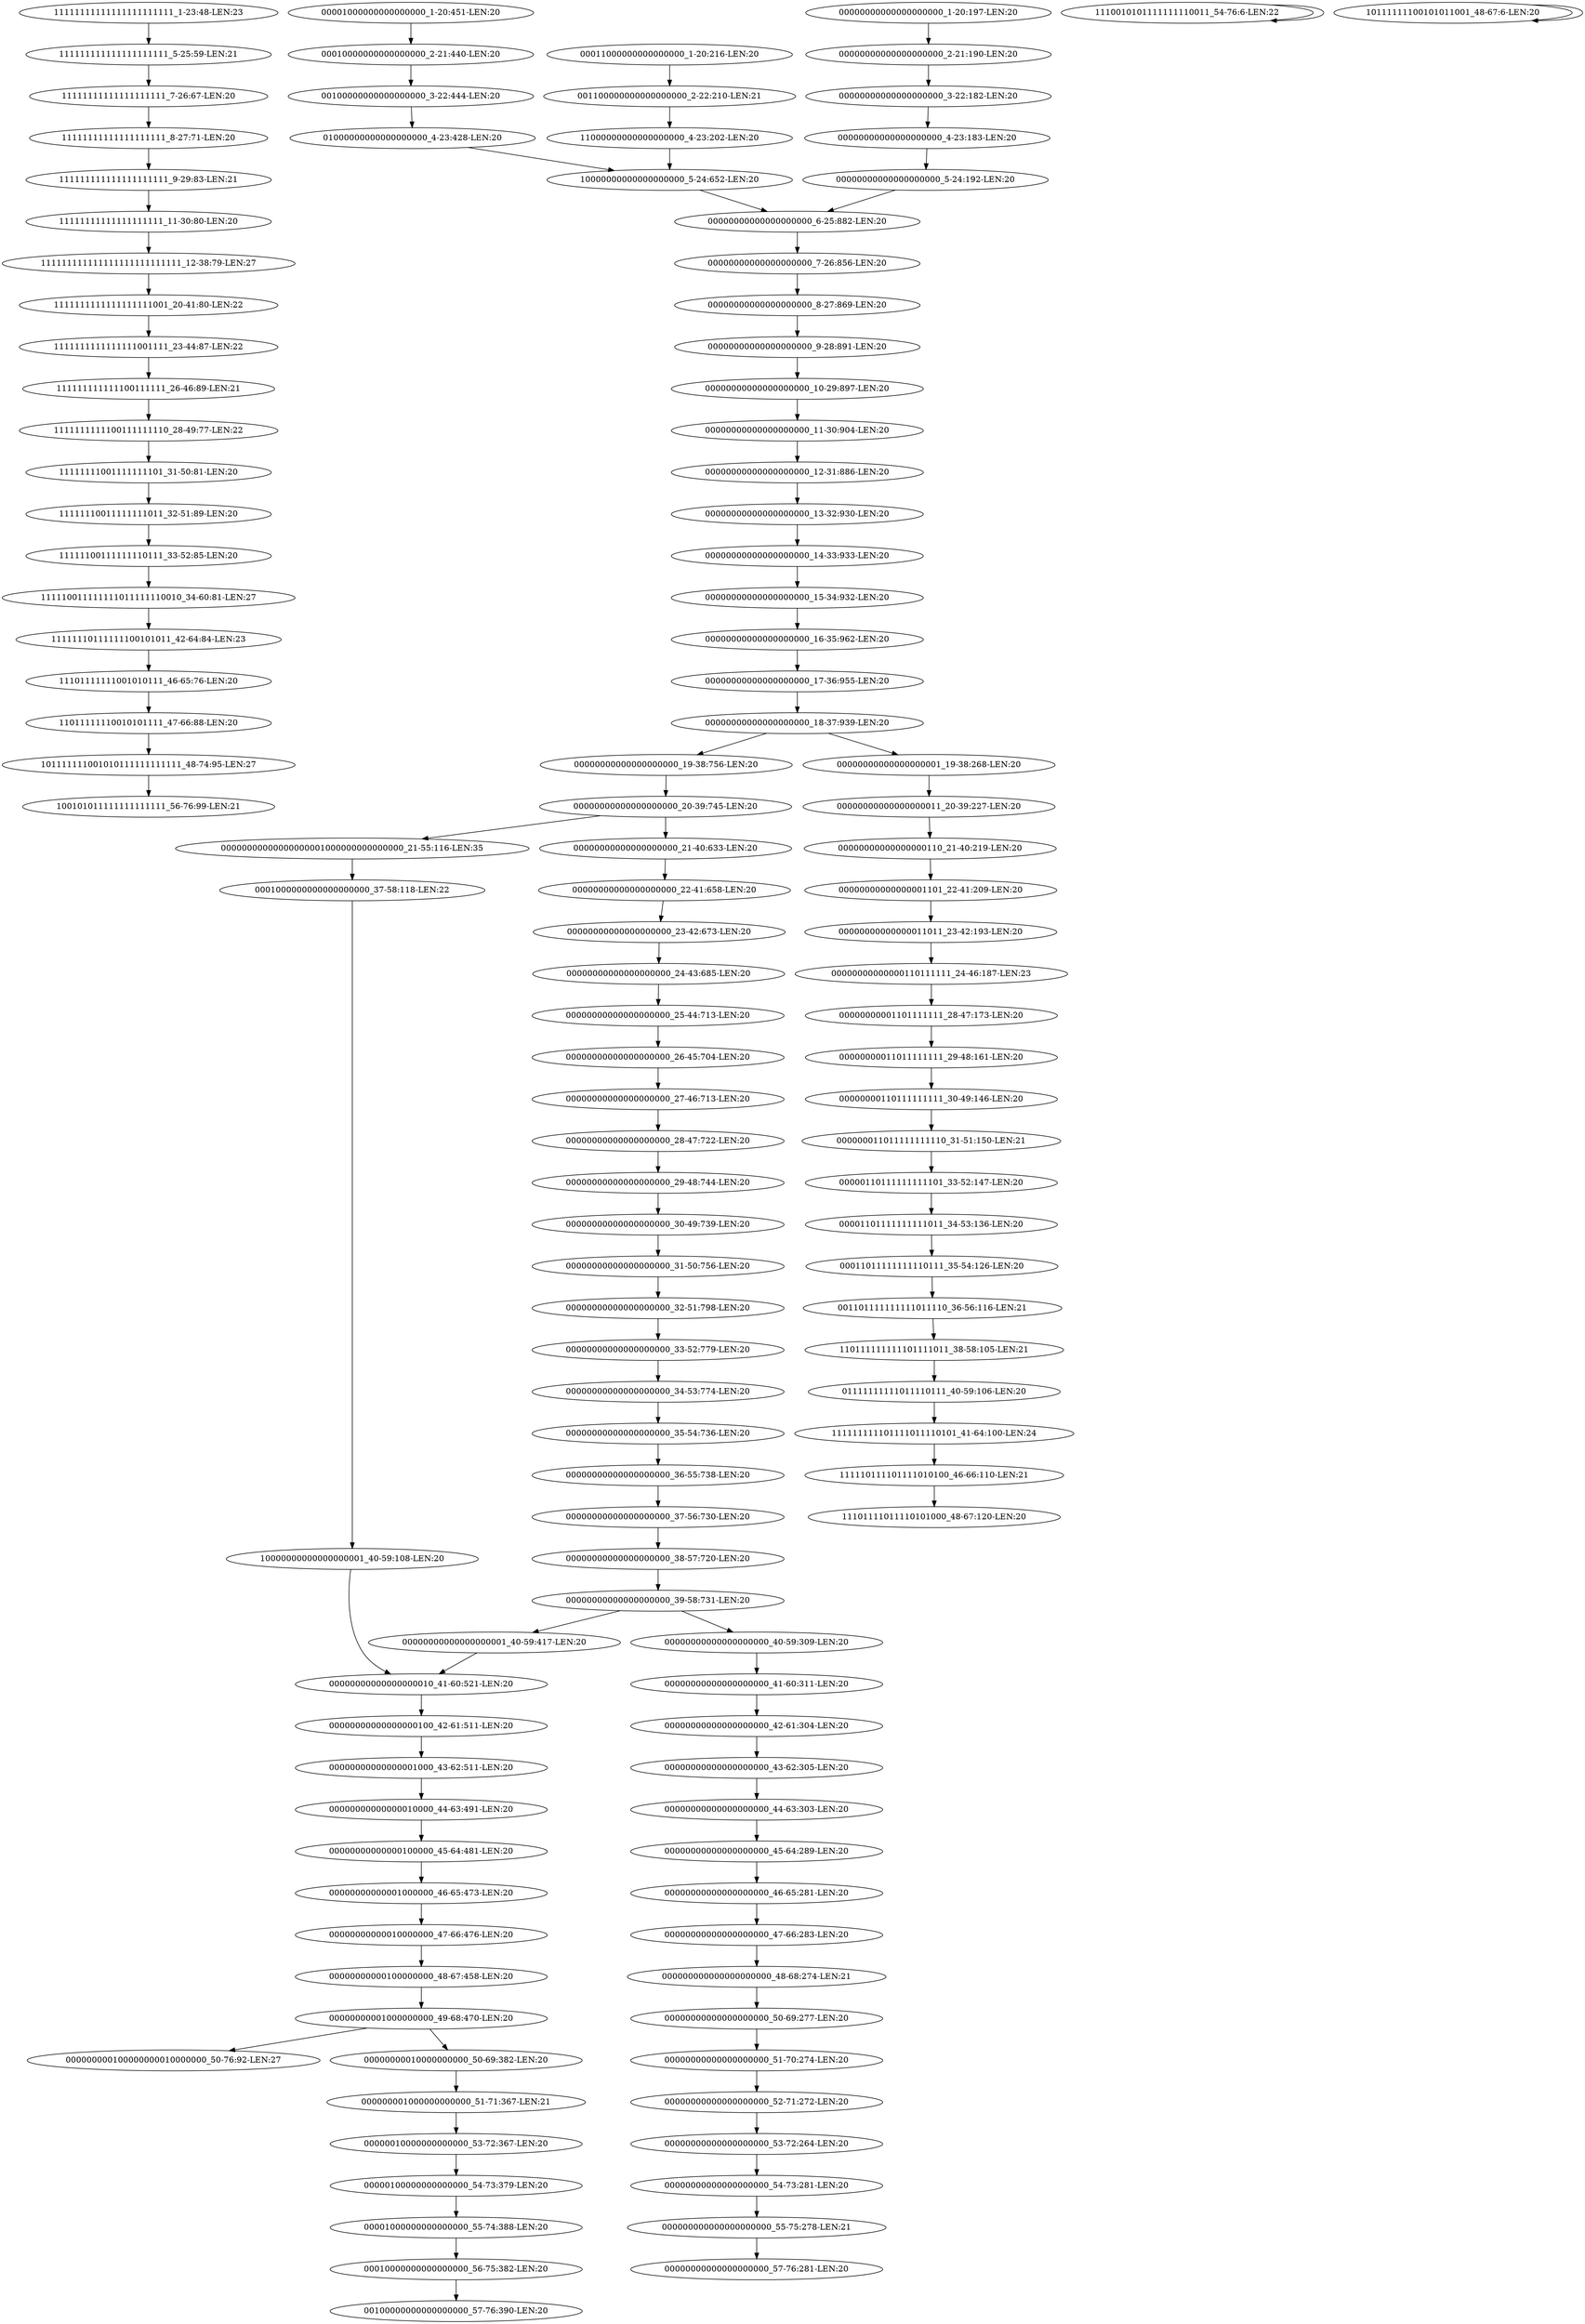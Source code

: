 digraph G {
    "11111111111111111111_11-30:80-LEN:20" -> "111111111111111111111111111_12-38:79-LEN:27";
    "00000000000000000000_37-56:730-LEN:20" -> "00000000000000000000_38-57:720-LEN:20";
    "111111111101111011110101_41-64:100-LEN:24" -> "111110111101111010100_46-66:110-LEN:21";
    "00000000000000000000_38-57:720-LEN:20" -> "00000000000000000000_39-58:731-LEN:20";
    "00000000000000000110_21-40:219-LEN:20" -> "00000000000000001101_22-41:209-LEN:20";
    "00000000000000000000_41-60:311-LEN:20" -> "00000000000000000000_42-61:304-LEN:20";
    "00000000000000000000_8-27:869-LEN:20" -> "00000000000000000000_9-28:891-LEN:20";
    "00000000000000000000_44-63:303-LEN:20" -> "00000000000000000000_45-64:289-LEN:20";
    "00000000000000000000_11-30:904-LEN:20" -> "00000000000000000000_12-31:886-LEN:20";
    "00000000000001000000_46-65:473-LEN:20" -> "00000000000010000000_47-66:476-LEN:20";
    "11101111111001010111_46-65:76-LEN:20" -> "11011111110010101111_47-66:88-LEN:20";
    "11111111001111111101_31-50:81-LEN:20" -> "11111110011111111011_32-51:89-LEN:20";
    "00000000000000010000_44-63:491-LEN:20" -> "00000000000000100000_45-64:481-LEN:20";
    "00000000000000000000_6-25:882-LEN:20" -> "00000000000000000000_7-26:856-LEN:20";
    "1111111111100111111110_28-49:77-LEN:22" -> "11111111001111111101_31-50:81-LEN:20";
    "1110010101111111110011_54-76:6-LEN:22" -> "1110010101111111110011_54-76:6-LEN:22";
    "111110011111111011111110010_34-60:81-LEN:27" -> "11111110111111100101011_42-64:84-LEN:23";
    "00000000000000000000_28-47:722-LEN:20" -> "00000000000000000000_29-48:744-LEN:20";
    "00000000000000011011_23-42:193-LEN:20" -> "00000000000000110111111_24-46:187-LEN:23";
    "00000000000000000000_16-35:962-LEN:20" -> "00000000000000000000_17-36:955-LEN:20";
    "00000000000000000000_34-53:774-LEN:20" -> "00000000000000000000_35-54:736-LEN:20";
    "00000000000100000000_48-67:458-LEN:20" -> "00000000001000000000_49-68:470-LEN:20";
    "00000000000000000000_40-59:309-LEN:20" -> "00000000000000000000_41-60:311-LEN:20";
    "00000000001000000000_49-68:470-LEN:20" -> "000000000100000000010000000_50-76:92-LEN:27";
    "00000000001000000000_49-68:470-LEN:20" -> "00000000010000000000_50-69:382-LEN:20";
    "00000000000000000000_46-65:281-LEN:20" -> "00000000000000000000_47-66:283-LEN:20";
    "1111111111111111001111_23-44:87-LEN:22" -> "111111111111100111111_26-46:89-LEN:21";
    "0001000000000000000000_37-58:118-LEN:22" -> "10000000000000000001_40-59:108-LEN:20";
    "01000000000000000000_4-23:428-LEN:20" -> "10000000000000000000_5-24:652-LEN:20";
    "00000000000000000000_54-73:281-LEN:20" -> "000000000000000000000_55-75:278-LEN:21";
    "00000000000000000010_41-60:521-LEN:20" -> "00000000000000000100_42-61:511-LEN:20";
    "00000000000000000000_33-52:779-LEN:20" -> "00000000000000000000_34-53:774-LEN:20";
    "00000000000000000000_4-23:183-LEN:20" -> "00000000000000000000_5-24:192-LEN:20";
    "00000000000000000000_23-42:673-LEN:20" -> "00000000000000000000_24-43:685-LEN:20";
    "11111111111111111111111_1-23:48-LEN:23" -> "111111111111111111111_5-25:59-LEN:21";
    "00000110111111111101_33-52:147-LEN:20" -> "00001101111111111011_34-53:136-LEN:20";
    "00000000000000000000_19-38:756-LEN:20" -> "00000000000000000000_20-39:745-LEN:20";
    "1111111111111111111001_20-41:80-LEN:22" -> "1111111111111111001111_23-44:87-LEN:22";
    "111111111111111111111111111_12-38:79-LEN:27" -> "1111111111111111111001_20-41:80-LEN:22";
    "00000000000000000000_47-66:283-LEN:20" -> "000000000000000000000_48-68:274-LEN:21";
    "11111100111111110111_33-52:85-LEN:20" -> "111110011111111011111110010_34-60:81-LEN:27";
    "00000000000000000000_12-31:886-LEN:20" -> "00000000000000000000_13-32:930-LEN:20";
    "00000000000000000000_35-54:736-LEN:20" -> "00000000000000000000_36-55:738-LEN:20";
    "00000000000000000000_31-50:756-LEN:20" -> "00000000000000000000_32-51:798-LEN:20";
    "000000001000000000000_51-71:367-LEN:21" -> "00000010000000000000_53-72:367-LEN:20";
    "00000000000000000000_14-33:933-LEN:20" -> "00000000000000000000_15-34:932-LEN:20";
    "00000000000000001101_22-41:209-LEN:20" -> "00000000000000011011_23-42:193-LEN:20";
    "00000000000000000000_3-22:182-LEN:20" -> "00000000000000000000_4-23:183-LEN:20";
    "00000000000000000000_45-64:289-LEN:20" -> "00000000000000000000_46-65:281-LEN:20";
    "00000000000010000000_47-66:476-LEN:20" -> "00000000000100000000_48-67:458-LEN:20";
    "00001101111111111011_34-53:136-LEN:20" -> "00011011111111110111_35-54:126-LEN:20";
    "00000000001101111111_28-47:173-LEN:20" -> "00000000011011111111_29-48:161-LEN:20";
    "001101111111111011110_36-56:116-LEN:21" -> "110111111111101111011_38-58:105-LEN:21";
    "00000000000000000000_18-37:939-LEN:20" -> "00000000000000000000_19-38:756-LEN:20";
    "00000000000000000000_18-37:939-LEN:20" -> "00000000000000000001_19-38:268-LEN:20";
    "00000000000000000000_29-48:744-LEN:20" -> "00000000000000000000_30-49:739-LEN:20";
    "00000000000000000000_53-72:264-LEN:20" -> "00000000000000000000_54-73:281-LEN:20";
    "000000000000000000000_55-75:278-LEN:21" -> "00000000000000000000_57-76:281-LEN:20";
    "00000000000000000000_32-51:798-LEN:20" -> "00000000000000000000_33-52:779-LEN:20";
    "111111111111111111111_5-25:59-LEN:21" -> "11111111111111111111_7-26:67-LEN:20";
    "00100000000000000000_3-22:444-LEN:20" -> "01000000000000000000_4-23:428-LEN:20";
    "00000000000000000000_30-49:739-LEN:20" -> "00000000000000000000_31-50:756-LEN:20";
    "00000000000000001000_43-62:511-LEN:20" -> "00000000000000010000_44-63:491-LEN:20";
    "00000000000000000000_5-24:192-LEN:20" -> "00000000000000000000_6-25:882-LEN:20";
    "00000010000000000000_53-72:367-LEN:20" -> "00000100000000000000_54-73:379-LEN:20";
    "00000000000000000000_20-39:745-LEN:20" -> "00000000000000000001000000000000000_21-55:116-LEN:35";
    "00000000000000000000_20-39:745-LEN:20" -> "00000000000000000000_21-40:633-LEN:20";
    "01111111111011110111_40-59:106-LEN:20" -> "111111111101111011110101_41-64:100-LEN:24";
    "10000000000000000001_40-59:108-LEN:20" -> "00000000000000000010_41-60:521-LEN:20";
    "00001000000000000000_1-20:451-LEN:20" -> "00010000000000000000_2-21:440-LEN:20";
    "11000000000000000000_4-23:202-LEN:20" -> "10000000000000000000_5-24:652-LEN:20";
    "00010000000000000000_56-75:382-LEN:20" -> "00100000000000000000_57-76:390-LEN:20";
    "00000000000000000000_7-26:856-LEN:20" -> "00000000000000000000_8-27:869-LEN:20";
    "111111111111111111111_9-29:83-LEN:21" -> "11111111111111111111_11-30:80-LEN:20";
    "111111111111100111111_26-46:89-LEN:21" -> "1111111111100111111110_28-49:77-LEN:22";
    "00000000000000000000_24-43:685-LEN:20" -> "00000000000000000000_25-44:713-LEN:20";
    "00000000000000000001000000000000000_21-55:116-LEN:35" -> "0001000000000000000000_37-58:118-LEN:22";
    "00000000000000000000_50-69:277-LEN:20" -> "00000000000000000000_51-70:274-LEN:20";
    "00000000000000000001_19-38:268-LEN:20" -> "00000000000000000011_20-39:227-LEN:20";
    "000000000000000000000_48-68:274-LEN:21" -> "00000000000000000000_50-69:277-LEN:20";
    "00000000000000000000_21-40:633-LEN:20" -> "00000000000000000000_22-41:658-LEN:20";
    "00011000000000000000_1-20:216-LEN:20" -> "001100000000000000000_2-22:210-LEN:21";
    "00000000000000000000_17-36:955-LEN:20" -> "00000000000000000000_18-37:939-LEN:20";
    "00000000000000000000_51-70:274-LEN:20" -> "00000000000000000000_52-71:272-LEN:20";
    "00000000000000000001_40-59:417-LEN:20" -> "00000000000000000010_41-60:521-LEN:20";
    "00000000000000000000_43-62:305-LEN:20" -> "00000000000000000000_44-63:303-LEN:20";
    "00000000000000000000_1-20:197-LEN:20" -> "00000000000000000000_2-21:190-LEN:20";
    "10000000000000000000_5-24:652-LEN:20" -> "00000000000000000000_6-25:882-LEN:20";
    "00000000000000000000_2-21:190-LEN:20" -> "00000000000000000000_3-22:182-LEN:20";
    "111110111101111010100_46-66:110-LEN:21" -> "11101111011110101000_48-67:120-LEN:20";
    "00000000000000000100_42-61:511-LEN:20" -> "00000000000000001000_43-62:511-LEN:20";
    "11111110111111100101011_42-64:84-LEN:23" -> "11101111111001010111_46-65:76-LEN:20";
    "00000000000000000000_36-55:738-LEN:20" -> "00000000000000000000_37-56:730-LEN:20";
    "000000011011111111110_31-51:150-LEN:21" -> "00000110111111111101_33-52:147-LEN:20";
    "00000000000000000000_15-34:932-LEN:20" -> "00000000000000000000_16-35:962-LEN:20";
    "00000000000000000000_42-61:304-LEN:20" -> "00000000000000000000_43-62:305-LEN:20";
    "001100000000000000000_2-22:210-LEN:21" -> "11000000000000000000_4-23:202-LEN:20";
    "11111111111111111111_7-26:67-LEN:20" -> "11111111111111111111_8-27:71-LEN:20";
    "00000000011011111111_29-48:161-LEN:20" -> "00000000110111111111_30-49:146-LEN:20";
    "11111110011111111011_32-51:89-LEN:20" -> "11111100111111110111_33-52:85-LEN:20";
    "00000000000000000000_9-28:891-LEN:20" -> "00000000000000000000_10-29:897-LEN:20";
    "00000000000000000000_25-44:713-LEN:20" -> "00000000000000000000_26-45:704-LEN:20";
    "00000000000000000000_39-58:731-LEN:20" -> "00000000000000000000_40-59:309-LEN:20";
    "00000000000000000000_39-58:731-LEN:20" -> "00000000000000000001_40-59:417-LEN:20";
    "00000000000000000000_13-32:930-LEN:20" -> "00000000000000000000_14-33:933-LEN:20";
    "10111111100101011001_48-67:6-LEN:20" -> "10111111100101011001_48-67:6-LEN:20";
    "00000000000000000000_52-71:272-LEN:20" -> "00000000000000000000_53-72:264-LEN:20";
    "00000000000000000000_27-46:713-LEN:20" -> "00000000000000000000_28-47:722-LEN:20";
    "00010000000000000000_2-21:440-LEN:20" -> "00100000000000000000_3-22:444-LEN:20";
    "00000000000000100000_45-64:481-LEN:20" -> "00000000000001000000_46-65:473-LEN:20";
    "00000000000000110111111_24-46:187-LEN:23" -> "00000000001101111111_28-47:173-LEN:20";
    "00000100000000000000_54-73:379-LEN:20" -> "00001000000000000000_55-74:388-LEN:20";
    "00011011111111110111_35-54:126-LEN:20" -> "001101111111111011110_36-56:116-LEN:21";
    "00000000000000000011_20-39:227-LEN:20" -> "00000000000000000110_21-40:219-LEN:20";
    "00000000110111111111_30-49:146-LEN:20" -> "000000011011111111110_31-51:150-LEN:21";
    "11111111111111111111_8-27:71-LEN:20" -> "111111111111111111111_9-29:83-LEN:21";
    "00000000000000000000_22-41:658-LEN:20" -> "00000000000000000000_23-42:673-LEN:20";
    "00000000000000000000_26-45:704-LEN:20" -> "00000000000000000000_27-46:713-LEN:20";
    "101111111001010111111111111_48-74:95-LEN:27" -> "100101011111111111111_56-76:99-LEN:21";
    "11011111110010101111_47-66:88-LEN:20" -> "101111111001010111111111111_48-74:95-LEN:27";
    "00001000000000000000_55-74:388-LEN:20" -> "00010000000000000000_56-75:382-LEN:20";
    "00000000000000000000_10-29:897-LEN:20" -> "00000000000000000000_11-30:904-LEN:20";
    "00000000010000000000_50-69:382-LEN:20" -> "000000001000000000000_51-71:367-LEN:21";
    "110111111111101111011_38-58:105-LEN:21" -> "01111111111011110111_40-59:106-LEN:20";
}
